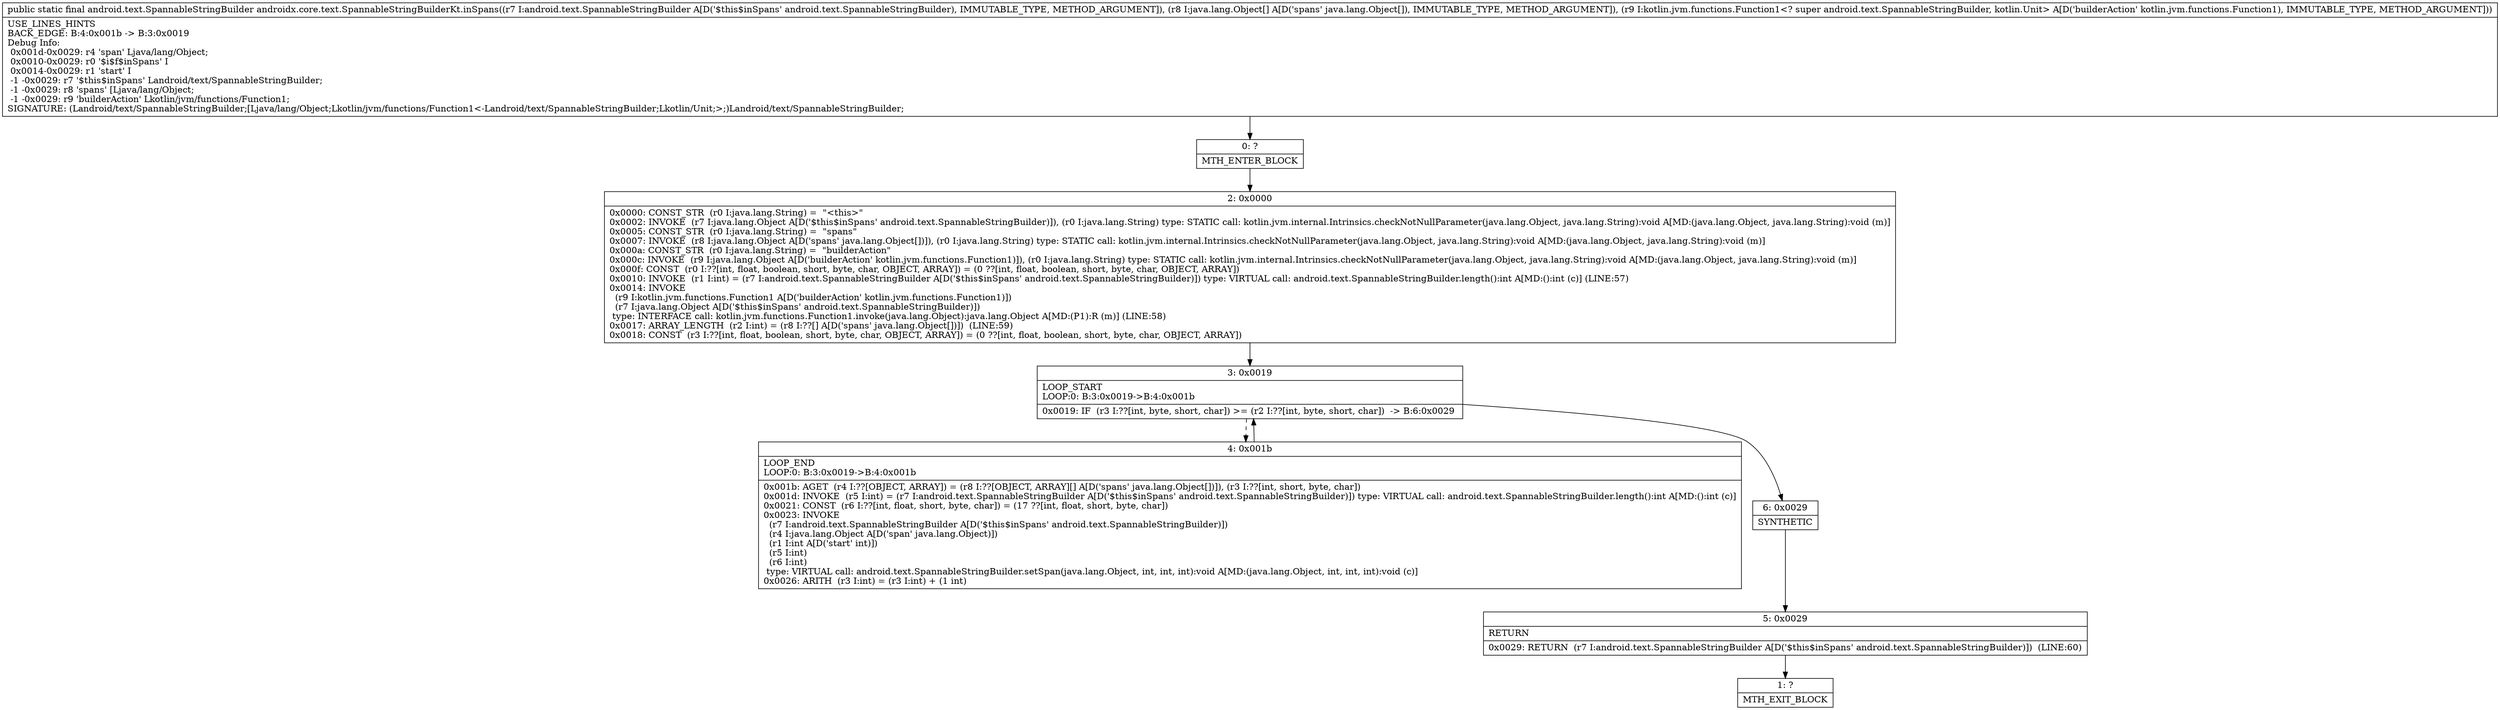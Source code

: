 digraph "CFG forandroidx.core.text.SpannableStringBuilderKt.inSpans(Landroid\/text\/SpannableStringBuilder;[Ljava\/lang\/Object;Lkotlin\/jvm\/functions\/Function1;)Landroid\/text\/SpannableStringBuilder;" {
Node_0 [shape=record,label="{0\:\ ?|MTH_ENTER_BLOCK\l}"];
Node_2 [shape=record,label="{2\:\ 0x0000|0x0000: CONST_STR  (r0 I:java.lang.String) =  \"\<this\>\" \l0x0002: INVOKE  (r7 I:java.lang.Object A[D('$this$inSpans' android.text.SpannableStringBuilder)]), (r0 I:java.lang.String) type: STATIC call: kotlin.jvm.internal.Intrinsics.checkNotNullParameter(java.lang.Object, java.lang.String):void A[MD:(java.lang.Object, java.lang.String):void (m)]\l0x0005: CONST_STR  (r0 I:java.lang.String) =  \"spans\" \l0x0007: INVOKE  (r8 I:java.lang.Object A[D('spans' java.lang.Object[])]), (r0 I:java.lang.String) type: STATIC call: kotlin.jvm.internal.Intrinsics.checkNotNullParameter(java.lang.Object, java.lang.String):void A[MD:(java.lang.Object, java.lang.String):void (m)]\l0x000a: CONST_STR  (r0 I:java.lang.String) =  \"builderAction\" \l0x000c: INVOKE  (r9 I:java.lang.Object A[D('builderAction' kotlin.jvm.functions.Function1)]), (r0 I:java.lang.String) type: STATIC call: kotlin.jvm.internal.Intrinsics.checkNotNullParameter(java.lang.Object, java.lang.String):void A[MD:(java.lang.Object, java.lang.String):void (m)]\l0x000f: CONST  (r0 I:??[int, float, boolean, short, byte, char, OBJECT, ARRAY]) = (0 ??[int, float, boolean, short, byte, char, OBJECT, ARRAY]) \l0x0010: INVOKE  (r1 I:int) = (r7 I:android.text.SpannableStringBuilder A[D('$this$inSpans' android.text.SpannableStringBuilder)]) type: VIRTUAL call: android.text.SpannableStringBuilder.length():int A[MD:():int (c)] (LINE:57)\l0x0014: INVOKE  \l  (r9 I:kotlin.jvm.functions.Function1 A[D('builderAction' kotlin.jvm.functions.Function1)])\l  (r7 I:java.lang.Object A[D('$this$inSpans' android.text.SpannableStringBuilder)])\l type: INTERFACE call: kotlin.jvm.functions.Function1.invoke(java.lang.Object):java.lang.Object A[MD:(P1):R (m)] (LINE:58)\l0x0017: ARRAY_LENGTH  (r2 I:int) = (r8 I:??[] A[D('spans' java.lang.Object[])])  (LINE:59)\l0x0018: CONST  (r3 I:??[int, float, boolean, short, byte, char, OBJECT, ARRAY]) = (0 ??[int, float, boolean, short, byte, char, OBJECT, ARRAY]) \l}"];
Node_3 [shape=record,label="{3\:\ 0x0019|LOOP_START\lLOOP:0: B:3:0x0019\-\>B:4:0x001b\l|0x0019: IF  (r3 I:??[int, byte, short, char]) \>= (r2 I:??[int, byte, short, char])  \-\> B:6:0x0029 \l}"];
Node_4 [shape=record,label="{4\:\ 0x001b|LOOP_END\lLOOP:0: B:3:0x0019\-\>B:4:0x001b\l|0x001b: AGET  (r4 I:??[OBJECT, ARRAY]) = (r8 I:??[OBJECT, ARRAY][] A[D('spans' java.lang.Object[])]), (r3 I:??[int, short, byte, char]) \l0x001d: INVOKE  (r5 I:int) = (r7 I:android.text.SpannableStringBuilder A[D('$this$inSpans' android.text.SpannableStringBuilder)]) type: VIRTUAL call: android.text.SpannableStringBuilder.length():int A[MD:():int (c)]\l0x0021: CONST  (r6 I:??[int, float, short, byte, char]) = (17 ??[int, float, short, byte, char]) \l0x0023: INVOKE  \l  (r7 I:android.text.SpannableStringBuilder A[D('$this$inSpans' android.text.SpannableStringBuilder)])\l  (r4 I:java.lang.Object A[D('span' java.lang.Object)])\l  (r1 I:int A[D('start' int)])\l  (r5 I:int)\l  (r6 I:int)\l type: VIRTUAL call: android.text.SpannableStringBuilder.setSpan(java.lang.Object, int, int, int):void A[MD:(java.lang.Object, int, int, int):void (c)]\l0x0026: ARITH  (r3 I:int) = (r3 I:int) + (1 int) \l}"];
Node_6 [shape=record,label="{6\:\ 0x0029|SYNTHETIC\l}"];
Node_5 [shape=record,label="{5\:\ 0x0029|RETURN\l|0x0029: RETURN  (r7 I:android.text.SpannableStringBuilder A[D('$this$inSpans' android.text.SpannableStringBuilder)])  (LINE:60)\l}"];
Node_1 [shape=record,label="{1\:\ ?|MTH_EXIT_BLOCK\l}"];
MethodNode[shape=record,label="{public static final android.text.SpannableStringBuilder androidx.core.text.SpannableStringBuilderKt.inSpans((r7 I:android.text.SpannableStringBuilder A[D('$this$inSpans' android.text.SpannableStringBuilder), IMMUTABLE_TYPE, METHOD_ARGUMENT]), (r8 I:java.lang.Object[] A[D('spans' java.lang.Object[]), IMMUTABLE_TYPE, METHOD_ARGUMENT]), (r9 I:kotlin.jvm.functions.Function1\<? super android.text.SpannableStringBuilder, kotlin.Unit\> A[D('builderAction' kotlin.jvm.functions.Function1), IMMUTABLE_TYPE, METHOD_ARGUMENT]))  | USE_LINES_HINTS\lBACK_EDGE: B:4:0x001b \-\> B:3:0x0019\lDebug Info:\l  0x001d\-0x0029: r4 'span' Ljava\/lang\/Object;\l  0x0010\-0x0029: r0 '$i$f$inSpans' I\l  0x0014\-0x0029: r1 'start' I\l  \-1 \-0x0029: r7 '$this$inSpans' Landroid\/text\/SpannableStringBuilder;\l  \-1 \-0x0029: r8 'spans' [Ljava\/lang\/Object;\l  \-1 \-0x0029: r9 'builderAction' Lkotlin\/jvm\/functions\/Function1;\lSIGNATURE: (Landroid\/text\/SpannableStringBuilder;[Ljava\/lang\/Object;Lkotlin\/jvm\/functions\/Function1\<\-Landroid\/text\/SpannableStringBuilder;Lkotlin\/Unit;\>;)Landroid\/text\/SpannableStringBuilder;\l}"];
MethodNode -> Node_0;Node_0 -> Node_2;
Node_2 -> Node_3;
Node_3 -> Node_4[style=dashed];
Node_3 -> Node_6;
Node_4 -> Node_3;
Node_6 -> Node_5;
Node_5 -> Node_1;
}

